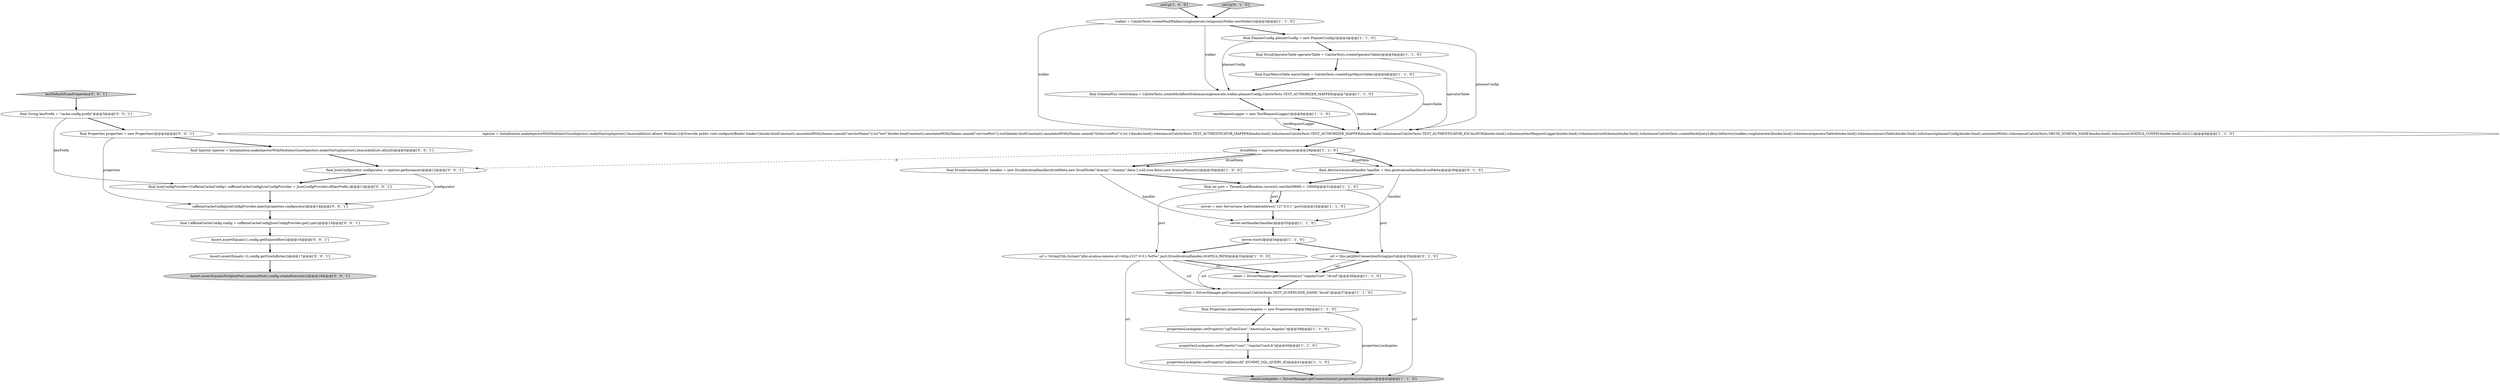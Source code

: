 digraph {
29 [style = filled, label = "final JsonConfigurator configurator = injector.getInstance()@@@12@@@['0', '0', '1']", fillcolor = white, shape = ellipse image = "AAA0AAABBB3BBB"];
17 [style = filled, label = "injector = Initialization.makeInjectorWithModules(GuiceInjectors.makeStartupInjector(),ImmutableList.of(new Module(){@Override public void configure(Binder binder){binder.bindConstant().annotatedWith(Names.named(\"serviceName\")).to(\"test\")binder.bindConstant().annotatedWith(Names.named(\"servicePort\")).to(0)binder.bindConstant().annotatedWith(Names.named(\"tlsServicePort\")).to(-1)binder.bind().toInstance(CalciteTests.TEST_AUTHENTICATOR_MAPPER)binder.bind().toInstance(CalciteTests.TEST_AUTHORIZER_MAPPER)binder.bind().toInstance(CalciteTests.TEST_AUTHENTICATOR_ESCALATOR)binder.bind().toInstance(testRequestLogger)binder.bind().toInstance(rootSchema)binder.bind().toInstance(CalciteTests.createMockQueryLifecycleFactory(walker,conglomerate))binder.bind().toInstance(operatorTable)binder.bind().toInstance(macroTable)binder.bind().toInstance(plannerConfig)binder.bind().annotatedWith().toInstance(CalciteTests.DRUID_SCHEMA_NAME)binder.bind().toInstance(AVATICA_CONFIG)binder.bind().to()}}))@@@9@@@['1', '1', '0']", fillcolor = white, shape = ellipse image = "AAA0AAABBB1BBB"];
30 [style = filled, label = "final CaffeineCacheConfig config = caffeineCacheConfigJsonConfigProvider.get().get()@@@15@@@['0', '0', '1']", fillcolor = white, shape = ellipse image = "AAA0AAABBB3BBB"];
13 [style = filled, label = "propertiesLosAngeles.setProperty(\"sqlTimeZone\",\"America/Los_Angeles\")@@@39@@@['1', '1', '0']", fillcolor = white, shape = ellipse image = "AAA0AAABBB1BBB"];
24 [style = filled, label = "url = this.getJdbcConnectionString(port)@@@35@@@['0', '1', '0']", fillcolor = white, shape = ellipse image = "AAA0AAABBB2BBB"];
19 [style = filled, label = "setUp['1', '0', '0']", fillcolor = lightgray, shape = diamond image = "AAA0AAABBB1BBB"];
9 [style = filled, label = "final SchemaPlus rootSchema = CalciteTests.createMockRootSchema(conglomerate,walker,plannerConfig,CalciteTests.TEST_AUTHORIZER_MAPPER)@@@7@@@['1', '1', '0']", fillcolor = white, shape = ellipse image = "AAA0AAABBB1BBB"];
26 [style = filled, label = "Assert.assertEquals(ForkJoinPool.commonPool(),config.createExecutor())@@@18@@@['0', '0', '1']", fillcolor = lightgray, shape = ellipse image = "AAA0AAABBB3BBB"];
20 [style = filled, label = "url = StringUtils.format(\"jdbc:avatica:remote:url=http://127.0.0.1:%d%s\",port,DruidAvaticaHandler.AVATICA_PATH)@@@35@@@['1', '0', '0']", fillcolor = white, shape = ellipse image = "AAA0AAABBB1BBB"];
5 [style = filled, label = "final DruidAvaticaHandler handler = new DruidAvaticaHandler(druidMeta,new DruidNode(\"dummy\",\"dummy\",false,1,null,true,false),new AvaticaMonitor())@@@30@@@['1', '0', '0']", fillcolor = white, shape = ellipse image = "AAA0AAABBB1BBB"];
3 [style = filled, label = "testRequestLogger = new TestRequestLogger()@@@8@@@['1', '1', '0']", fillcolor = white, shape = ellipse image = "AAA0AAABBB1BBB"];
15 [style = filled, label = "server.start()@@@34@@@['1', '1', '0']", fillcolor = white, shape = ellipse image = "AAA0AAABBB1BBB"];
16 [style = filled, label = "propertiesLosAngeles.setProperty(\"user\",\"regularUserLA\")@@@40@@@['1', '1', '0']", fillcolor = white, shape = ellipse image = "AAA0AAABBB1BBB"];
21 [style = filled, label = "walker = CalciteTests.createMockWalker(conglomerate,temporaryFolder.newFolder())@@@3@@@['1', '1', '0']", fillcolor = white, shape = ellipse image = "AAA0AAABBB1BBB"];
33 [style = filled, label = "testDefaultFromProperties['0', '0', '1']", fillcolor = lightgray, shape = diamond image = "AAA0AAABBB3BBB"];
11 [style = filled, label = "superuserClient = DriverManager.getConnection(url,CalciteTests.TEST_SUPERUSER_NAME,\"druid\")@@@37@@@['1', '1', '0']", fillcolor = white, shape = ellipse image = "AAA0AAABBB1BBB"];
2 [style = filled, label = "final DruidOperatorTable operatorTable = CalciteTests.createOperatorTable()@@@5@@@['1', '1', '0']", fillcolor = white, shape = ellipse image = "AAA0AAABBB1BBB"];
25 [style = filled, label = "Assert.assertEquals(-1L,config.getSizeInBytes())@@@17@@@['0', '0', '1']", fillcolor = white, shape = ellipse image = "AAA0AAABBB3BBB"];
10 [style = filled, label = "client = DriverManager.getConnection(url,\"regularUser\",\"druid\")@@@36@@@['1', '1', '0']", fillcolor = white, shape = ellipse image = "AAA0AAABBB1BBB"];
31 [style = filled, label = "Assert.assertEquals(-1,config.getExpireAfter())@@@16@@@['0', '0', '1']", fillcolor = white, shape = ellipse image = "AAA0AAABBB3BBB"];
27 [style = filled, label = "final String keyPrefix = \"cache.config.prefix\"@@@3@@@['0', '0', '1']", fillcolor = white, shape = ellipse image = "AAA0AAABBB3BBB"];
0 [style = filled, label = "final ExprMacroTable macroTable = CalciteTests.createExprMacroTable()@@@6@@@['1', '1', '0']", fillcolor = white, shape = ellipse image = "AAA0AAABBB1BBB"];
28 [style = filled, label = "final Injector injector = Initialization.makeInjectorWithModules(GuiceInjectors.makeStartupInjector(),ImmutableList.of(null))@@@5@@@['0', '0', '1']", fillcolor = white, shape = ellipse image = "AAA0AAABBB3BBB"];
7 [style = filled, label = "final PlannerConfig plannerConfig = new PlannerConfig()@@@4@@@['1', '1', '0']", fillcolor = white, shape = ellipse image = "AAA0AAABBB1BBB"];
4 [style = filled, label = "server = new Server(new InetSocketAddress(\"127.0.0.1\",port))@@@32@@@['1', '1', '0']", fillcolor = white, shape = ellipse image = "AAA0AAABBB1BBB"];
12 [style = filled, label = "final Properties propertiesLosAngeles = new Properties()@@@38@@@['1', '1', '0']", fillcolor = white, shape = ellipse image = "AAA0AAABBB1BBB"];
23 [style = filled, label = "setUp['0', '1', '0']", fillcolor = lightgray, shape = diamond image = "AAA0AAABBB2BBB"];
35 [style = filled, label = "caffeineCacheConfigJsonConfigProvider.inject(properties,configurator)@@@14@@@['0', '0', '1']", fillcolor = white, shape = ellipse image = "AAA0AAABBB3BBB"];
34 [style = filled, label = "final JsonConfigProvider<CaffeineCacheConfig> caffeineCacheConfigJsonConfigProvider = JsonConfigProvider.of(keyPrefix,)@@@13@@@['0', '0', '1']", fillcolor = white, shape = ellipse image = "AAA0AAABBB3BBB"];
6 [style = filled, label = "propertiesLosAngeles.setProperty(\"sqlQueryId\",DUMMY_SQL_QUERY_ID)@@@41@@@['1', '1', '0']", fillcolor = white, shape = ellipse image = "AAA0AAABBB1BBB"];
8 [style = filled, label = "druidMeta = injector.getInstance()@@@29@@@['1', '1', '0']", fillcolor = white, shape = ellipse image = "AAA0AAABBB1BBB"];
1 [style = filled, label = "clientLosAngeles = DriverManager.getConnection(url,propertiesLosAngeles)@@@42@@@['1', '1', '0']", fillcolor = lightgray, shape = ellipse image = "AAA0AAABBB1BBB"];
18 [style = filled, label = "server.setHandler(handler)@@@33@@@['1', '1', '0']", fillcolor = white, shape = ellipse image = "AAA0AAABBB1BBB"];
14 [style = filled, label = "final int port = ThreadLocalRandom.current().nextInt(9999) + 10000@@@31@@@['1', '1', '0']", fillcolor = white, shape = ellipse image = "AAA0AAABBB1BBB"];
32 [style = filled, label = "final Properties properties = new Properties()@@@4@@@['0', '0', '1']", fillcolor = white, shape = ellipse image = "AAA0AAABBB3BBB"];
22 [style = filled, label = "final AbstractAvaticaHandler handler = this.getAvaticaHandler(druidMeta)@@@30@@@['0', '1', '0']", fillcolor = white, shape = ellipse image = "AAA0AAABBB2BBB"];
5->18 [style = solid, label="handler"];
5->14 [style = bold, label=""];
33->27 [style = bold, label=""];
7->9 [style = solid, label="plannerConfig"];
12->1 [style = solid, label="propertiesLosAngeles"];
11->12 [style = bold, label=""];
8->5 [style = bold, label=""];
32->35 [style = solid, label="properties"];
20->10 [style = bold, label=""];
35->30 [style = bold, label=""];
21->17 [style = solid, label="walker"];
20->11 [style = solid, label="url"];
24->1 [style = solid, label="url"];
27->34 [style = solid, label="keyPrefix"];
20->1 [style = solid, label="url"];
9->17 [style = solid, label="rootSchema"];
25->26 [style = bold, label=""];
9->3 [style = bold, label=""];
0->9 [style = bold, label=""];
8->5 [style = solid, label="druidMeta"];
8->29 [style = dashed, label="0"];
27->32 [style = bold, label=""];
10->11 [style = bold, label=""];
15->24 [style = bold, label=""];
7->2 [style = bold, label=""];
24->10 [style = bold, label=""];
2->17 [style = solid, label="operatorTable"];
12->13 [style = bold, label=""];
30->31 [style = bold, label=""];
23->21 [style = bold, label=""];
19->21 [style = bold, label=""];
29->34 [style = bold, label=""];
3->17 [style = bold, label=""];
24->10 [style = solid, label="url"];
24->11 [style = solid, label="url"];
22->14 [style = bold, label=""];
13->16 [style = bold, label=""];
32->28 [style = bold, label=""];
8->22 [style = solid, label="druidMeta"];
8->22 [style = bold, label=""];
16->6 [style = bold, label=""];
0->17 [style = solid, label="macroTable"];
3->17 [style = solid, label="testRequestLogger"];
21->7 [style = bold, label=""];
15->20 [style = bold, label=""];
17->8 [style = bold, label=""];
2->0 [style = bold, label=""];
34->35 [style = bold, label=""];
7->17 [style = solid, label="plannerConfig"];
22->18 [style = solid, label="handler"];
14->4 [style = bold, label=""];
14->24 [style = solid, label="port"];
6->1 [style = bold, label=""];
14->4 [style = solid, label="port"];
31->25 [style = bold, label=""];
14->20 [style = solid, label="port"];
28->29 [style = bold, label=""];
20->10 [style = solid, label="url"];
4->18 [style = bold, label=""];
21->9 [style = solid, label="walker"];
29->35 [style = solid, label="configurator"];
18->15 [style = bold, label=""];
}
